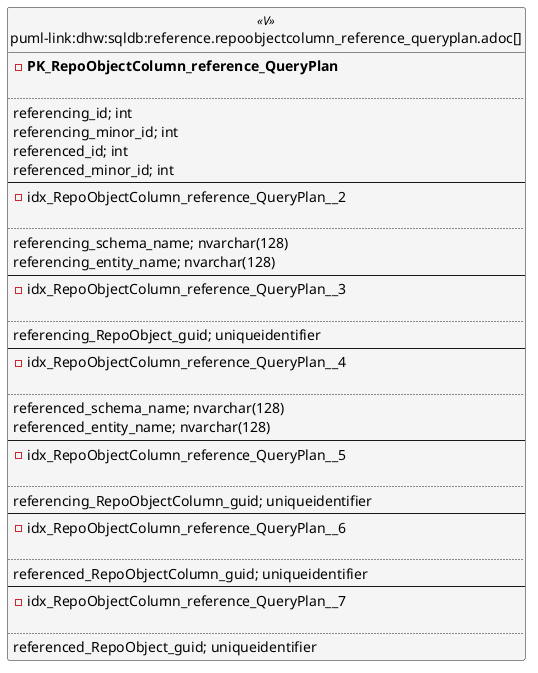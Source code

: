 @startuml
left to right direction
'top to bottom direction
hide circle
'avoide "." issues:
set namespaceSeparator none


skinparam class {
  BackgroundColor White
  BackgroundColor<<FN>> Yellow
  BackgroundColor<<FS>> Yellow
  BackgroundColor<<FT>> LightGray
  BackgroundColor<<IF>> Yellow
  BackgroundColor<<IS>> Yellow
  BackgroundColor<<P>> Aqua
  BackgroundColor<<PC>> Aqua
  BackgroundColor<<SN>> Yellow
  BackgroundColor<<SO>> SlateBlue
  BackgroundColor<<TF>> LightGray
  BackgroundColor<<TR>> Tomato
  BackgroundColor<<U>> White
  BackgroundColor<<V>> WhiteSmoke
  BackgroundColor<<X>> Aqua
  BackgroundColor<<external>> AliceBlue
}


entity "puml-link:dhw:sqldb:reference.repoobjectcolumn_reference_queryplan.adoc[]" as reference.RepoObjectColumn_reference_QueryPlan << V >> {
- **PK_RepoObjectColumn_reference_QueryPlan**

..
referencing_id; int
referencing_minor_id; int
referenced_id; int
referenced_minor_id; int
--
- idx_RepoObjectColumn_reference_QueryPlan__2

..
referencing_schema_name; nvarchar(128)
referencing_entity_name; nvarchar(128)
--
- idx_RepoObjectColumn_reference_QueryPlan__3

..
referencing_RepoObject_guid; uniqueidentifier
--
- idx_RepoObjectColumn_reference_QueryPlan__4

..
referenced_schema_name; nvarchar(128)
referenced_entity_name; nvarchar(128)
--
- idx_RepoObjectColumn_reference_QueryPlan__5

..
referencing_RepoObjectColumn_guid; uniqueidentifier
--
- idx_RepoObjectColumn_reference_QueryPlan__6

..
referenced_RepoObjectColumn_guid; uniqueidentifier
--
- idx_RepoObjectColumn_reference_QueryPlan__7

..
referenced_RepoObject_guid; uniqueidentifier
}


@enduml

